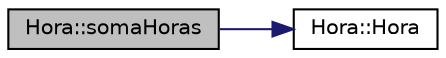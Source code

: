 digraph "Hora::somaHoras"
{
  edge [fontname="Helvetica",fontsize="10",labelfontname="Helvetica",labelfontsize="10"];
  node [fontname="Helvetica",fontsize="10",shape=record];
  rankdir="LR";
  Node13 [label="Hora::somaHoras",height=0.2,width=0.4,color="black", fillcolor="grey75", style="filled", fontcolor="black"];
  Node13 -> Node14 [color="midnightblue",fontsize="10",style="solid",fontname="Helvetica"];
  Node14 [label="Hora::Hora",height=0.2,width=0.4,color="black", fillcolor="white", style="filled",URL="$class_hora.html#a90c18369977bbf1bf3a7370d8ea9e9ae",tooltip="construtor da classe Hora vazio "];
}

